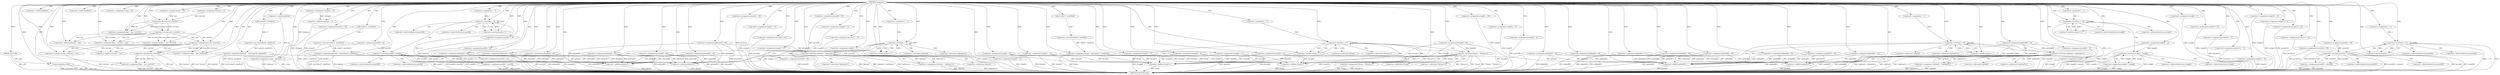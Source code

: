 digraph nxqgsgsr {  
"8485502273906473744" [label = "(METHOD,nxqgsgsr)" ]
"8485502273906474271" [label = "(METHOD_RETURN,void)" ]
"8485502273906473745" [label = "(PARAM,char* zdth)" ]
"8485502273906473751" [label = "(<operator>.assignment,fnvypi = (int*)calloc(7, sizeof(int)))" ]
"8485502273906473753" [label = "(<operator>.cast,(int*)calloc(7, sizeof(int)))" ]
"8485502273906473755" [label = "(calloc,calloc(7, sizeof(int)))" ]
"8485502273906473757" [label = "(<operator>.sizeOf,sizeof(int))" ]
"8485502273906473761" [label = "(<operator>.assignment,tyie = 62)" ]
"8485502273906473764" [label = "(<operator>.assignment,pdzniad = (int*)calloc(7, sizeof(int)))" ]
"8485502273906473766" [label = "(<operator>.cast,(int*)calloc(7, sizeof(int)))" ]
"8485502273906473768" [label = "(calloc,calloc(7, sizeof(int)))" ]
"8485502273906473770" [label = "(<operator>.sizeOf,sizeof(int))" ]
"8485502273906473773" [label = "(<operator>.assignment,lztrvhwl = 13)" ]
"8485502273906473777" [label = "(<operator>.assignment,ovoyg = 43)" ]
"8485502273906473783" [label = "(<operator>.assignment,rtenhqcm = 19)" ]
"8485502273906473786" [label = "(<operator>.assignment,qzlokzdl = (int*)calloc(9, sizeof(int)))" ]
"8485502273906473788" [label = "(<operator>.cast,(int*)calloc(9, sizeof(int)))" ]
"8485502273906473790" [label = "(calloc,calloc(9, sizeof(int)))" ]
"8485502273906473792" [label = "(<operator>.sizeOf,sizeof(int))" ]
"8485502273906473794" [label = "(<operator>.assignment,fnvypi[0] = 48)" ]
"8485502273906473800" [label = "(strcpy,strcpy(qvg, zdth))" ]
"8485502273906473804" [label = "(<operator>.assignment,pdzniad[0] = 89)" ]
"8485502273906473809" [label = "(<operator>.assignment,fnvypi[1] = 73)" ]
"8485502273906473814" [label = "(<operator>.assignment,pdzniad[1] = 45)" ]
"8485502273906473819" [label = "(<operator>.assignment,prxset[0] = 96)" ]
"8485502273906473824" [label = "(<operator>.assignment,guwf[0] = 81)" ]
"8485502273906473829" [label = "(<operator>.assignment,ovoyg = rtenhqcm + 6)" ]
"8485502273906473831" [label = "(<operator>.addition,rtenhqcm + 6)" ]
"8485502273906473834" [label = "(<operator>.assignment,prxset[1] = 92)" ]
"8485502273906473839" [label = "(<operator>.assignment,qzlokzdl[0] = 32)" ]
"8485502273906473844" [label = "(<operator>.assignment,guwf[1] = 95)" ]
"8485502273906473849" [label = "(<operator>.assignment,guwf[2] = 90)" ]
"8485502273906473854" [label = "(<operator>.assignment,pdzniad[2] = 96)" ]
"8485502273906473859" [label = "(<operator>.assignment,fkqa = tyie / lztrvhwl)" ]
"8485502273906473861" [label = "(<operator>.division,tyie / lztrvhwl)" ]
"8485502273906473864" [label = "(<operator>.assignment,fkqa = tyie / lztrvhwl)" ]
"8485502273906473866" [label = "(<operator>.division,tyie / lztrvhwl)" ]
"8485502273906473871" [label = "(<operator>.assignment,i = 1)" ]
"8485502273906473874" [label = "(<operator>.lessThan,i < 3)" ]
"8485502273906473877" [label = "(<operator>.postIncrement,i++)" ]
"8485502273906473881" [label = "(<operator>.lessThan,guwf[0] < guwf[i])" ]
"8485502273906473889" [label = "(<operator>.assignment,guwf[0] = guwf[i])" ]
"8485502273906473896" [label = "(<operator>.assignment,prxset[2] = 10)" ]
"8485502273906473901" [label = "(<operator>.assignment,owxg[0] = 12)" ]
"8485502273906473906" [label = "(<operator>.assignment,pdzniad[3] = 94)" ]
"8485502273906473911" [label = "(<operator>.assignment,fnvypi[2] = 9)" ]
"8485502273906473916" [label = "(<operator>.assignment,pdzniad[4] = 62)" ]
"8485502273906473921" [label = "(<operator>.assignment,prxset[3] = 49)" ]
"8485502273906473926" [label = "(<operator>.assignment,qzlokzdl[1] = 11)" ]
"8485502273906473931" [label = "(<operator>.assignment,owxg[1] = 72)" ]
"8485502273906473936" [label = "(<operator>.assignment,qzlokzdl[2] = 80)" ]
"8485502273906473941" [label = "(<operator>.assignment,prxset[4] = 45)" ]
"8485502273906473946" [label = "(<operator>.assignment,owxg[2] = 97)" ]
"8485502273906473951" [label = "(<operator>.assignment,prxset[5] = 56)" ]
"8485502273906473956" [label = "(<operator>.assignment,prxset[6] = 99)" ]
"8485502273906473961" [label = "(<operator>.assignment,owxg[3] = 74)" ]
"8485502273906473966" [label = "(<operator>.assignment,fkqa = lztrvhwl + tyie)" ]
"8485502273906473968" [label = "(<operator>.addition,lztrvhwl + tyie)" ]
"8485502273906473971" [label = "(<operator>.assignment,qzlokzdl[3] = 89)" ]
"8485502273906473976" [label = "(<operator>.assignment,prxset[7] = 75)" ]
"8485502273906473981" [label = "(<operator>.assignment,fnvypi[3] = 47)" ]
"8485502273906473986" [label = "(<operator>.assignment,owxg[4] = 2)" ]
"8485502273906473991" [label = "(<operator>.assignment,pdzniad[5] = 68)" ]
"8485502273906473996" [label = "(<operator>.assignment,owxg[5] = 12)" ]
"8485502273906474001" [label = "(<operator>.assignment,fnvypi[4] = 91)" ]
"8485502273906474006" [label = "(<operator>.assignment,owxg[6] = 100)" ]
"8485502273906474011" [label = "(<operator>.assignment,fnvypi[5] = 63)" ]
"8485502273906474016" [label = "(<operator>.assignment,owxg[7] = 73)" ]
"8485502273906474021" [label = "(<operator>.assignment,prxset[8] = 43)" ]
"8485502273906474026" [label = "(<operator>.assignment,qzlokzdl[4] = 68)" ]
"8485502273906474031" [label = "(<operator>.assignment,qzlokzdl[5] = 50)" ]
"8485502273906474036" [label = "(<operator>.assignment,pdzniad[6] = 38)" ]
"8485502273906474041" [label = "(<operator>.assignment,qzlokzdl[6] = 28)" ]
"8485502273906474046" [label = "(<operator>.assignment,prxset[9] = 76)" ]
"8485502273906474051" [label = "(<operator>.assignment,owxg[8] = 31)" ]
"8485502273906474058" [label = "(<operator>.assignment,i = 1)" ]
"8485502273906474061" [label = "(<operator>.lessThan,i < 7)" ]
"8485502273906474064" [label = "(<operator>.postIncrement,i++)" ]
"8485502273906474068" [label = "(<operator>.lessThan,*pdzniad < *(pdzniad+i))" ]
"8485502273906474072" [label = "(<operator>.addition,pdzniad+i)" ]
"8485502273906474076" [label = "(<operator>.assignment,*pdzniad = *(pdzniad+i))" ]
"8485502273906474080" [label = "(<operator>.addition,pdzniad+i)" ]
"8485502273906474083" [label = "(<operator>.assignment,owxg[9] = 5)" ]
"8485502273906474088" [label = "(<operator>.assignment,owxg[10] = 47)" ]
"8485502273906474093" [label = "(<operator>.assignment,prxset[10] = 17)" ]
"8485502273906474098" [label = "(<operator>.assignment,prxset[11] = 71)" ]
"8485502273906474103" [label = "(<operator>.assignment,owxg[11] = 99)" ]
"8485502273906474108" [label = "(<operator>.assignment,qzlokzdl[7] = 94)" ]
"8485502273906474113" [label = "(<operator>.assignment,fnvypi[6] = 11)" ]
"8485502273906474120" [label = "(<operator>.assignment,i = 1)" ]
"8485502273906474123" [label = "(<operator>.lessThan,i < 7)" ]
"8485502273906474126" [label = "(<operator>.postIncrement,i++)" ]
"8485502273906474130" [label = "(<operator>.lessThan,*fnvypi < *(fnvypi+i))" ]
"8485502273906474134" [label = "(<operator>.addition,fnvypi+i)" ]
"8485502273906474138" [label = "(<operator>.assignment,*fnvypi = *(fnvypi+i))" ]
"8485502273906474142" [label = "(<operator>.addition,fnvypi+i)" ]
"8485502273906474145" [label = "(<operator>.assignment,owxg[12] = 33)" ]
"8485502273906474150" [label = "(<operator>.assignment,qzlokzdl[8] = 68)" ]
"8485502273906474155" [label = "(<operator>.assignment,owxg[13] = 8)" ]
"8485502273906474162" [label = "(<operator>.assignment,i = 1)" ]
"8485502273906474165" [label = "(<operator>.lessThan,i < 14)" ]
"8485502273906474168" [label = "(<operator>.postIncrement,i++)" ]
"8485502273906474172" [label = "(<operator>.lessThan,owxg[0] < owxg[i])" ]
"8485502273906474180" [label = "(<operator>.assignment,owxg[0] = owxg[i])" ]
"8485502273906474189" [label = "(<operator>.assignment,i = 1)" ]
"8485502273906474192" [label = "(<operator>.lessThan,i < 9)" ]
"8485502273906474195" [label = "(<operator>.postIncrement,i++)" ]
"8485502273906474199" [label = "(<operator>.lessThan,*qzlokzdl < *(qzlokzdl+i))" ]
"8485502273906474203" [label = "(<operator>.addition,qzlokzdl+i)" ]
"8485502273906474207" [label = "(<operator>.assignment,*qzlokzdl = *(qzlokzdl+i))" ]
"8485502273906474211" [label = "(<operator>.addition,qzlokzdl+i)" ]
"8485502273906474214" [label = "(<operator>.assignment,fkqa = tyie * lztrvhwl)" ]
"8485502273906474216" [label = "(<operator>.multiplication,tyie * lztrvhwl)" ]
"8485502273906474219" [label = "(<operator>.assignment,prxset[12] = 20)" ]
"8485502273906474224" [label = "(<operator>.assignment,fkqa = lztrvhwl + tyie)" ]
"8485502273906474226" [label = "(<operator>.addition,lztrvhwl + tyie)" ]
"8485502273906474229" [label = "(<operator>.assignment,prxset[13] = 62)" ]
"8485502273906474234" [label = "(<operator>.assignment,prxset[14] = 99)" ]
"8485502273906474241" [label = "(<operator>.assignment,i = 1)" ]
"8485502273906474244" [label = "(<operator>.lessThan,i < 15)" ]
"8485502273906474247" [label = "(<operator>.postIncrement,i++)" ]
"8485502273906474251" [label = "(<operator>.lessThan,prxset[0] < prxset[i])" ]
"8485502273906474259" [label = "(<operator>.assignment,prxset[0] = prxset[i])" ]
"8485502273906474266" [label = "(<operator>.assignment,fkqa = tyie / lztrvhwl)" ]
"8485502273906474268" [label = "(<operator>.division,tyie / lztrvhwl)" ]
"8485502273906473882" [label = "(<operator>.indirectIndexAccess,guwf[0])" ]
"8485502273906473885" [label = "(<operator>.indirectIndexAccess,guwf[i])" ]
"8485502273906473890" [label = "(<operator>.indirectIndexAccess,guwf[0])" ]
"8485502273906473893" [label = "(<operator>.indirectIndexAccess,guwf[i])" ]
"8485502273906474069" [label = "(<operator>.indirection,*pdzniad)" ]
"8485502273906474071" [label = "(<operator>.indirection,*(pdzniad+i))" ]
"8485502273906474077" [label = "(<operator>.indirection,*pdzniad)" ]
"8485502273906474079" [label = "(<operator>.indirection,*(pdzniad+i))" ]
"8485502273906474131" [label = "(<operator>.indirection,*fnvypi)" ]
"8485502273906474133" [label = "(<operator>.indirection,*(fnvypi+i))" ]
"8485502273906474139" [label = "(<operator>.indirection,*fnvypi)" ]
"8485502273906474141" [label = "(<operator>.indirection,*(fnvypi+i))" ]
"8485502273906474173" [label = "(<operator>.indirectIndexAccess,owxg[0])" ]
"8485502273906474176" [label = "(<operator>.indirectIndexAccess,owxg[i])" ]
"8485502273906474181" [label = "(<operator>.indirectIndexAccess,owxg[0])" ]
"8485502273906474184" [label = "(<operator>.indirectIndexAccess,owxg[i])" ]
"8485502273906474200" [label = "(<operator>.indirection,*qzlokzdl)" ]
"8485502273906474202" [label = "(<operator>.indirection,*(qzlokzdl+i))" ]
"8485502273906474208" [label = "(<operator>.indirection,*qzlokzdl)" ]
"8485502273906474210" [label = "(<operator>.indirection,*(qzlokzdl+i))" ]
"8485502273906474252" [label = "(<operator>.indirectIndexAccess,prxset[0])" ]
"8485502273906474255" [label = "(<operator>.indirectIndexAccess,prxset[i])" ]
"8485502273906474260" [label = "(<operator>.indirectIndexAccess,prxset[0])" ]
"8485502273906474263" [label = "(<operator>.indirectIndexAccess,prxset[i])" ]
  "8485502273906474244" -> "8485502273906474271"  [ label = "DDG: i"] 
  "8485502273906473946" -> "8485502273906474271"  [ label = "DDG: owxg[2]"] 
  "8485502273906474138" -> "8485502273906474271"  [ label = "DDG: *(fnvypi+i)"] 
  "8485502273906474006" -> "8485502273906474271"  [ label = "DDG: owxg[6]"] 
  "8485502273906473881" -> "8485502273906474271"  [ label = "DDG: guwf[i]"] 
  "8485502273906474203" -> "8485502273906474271"  [ label = "DDG: qzlokzdl"] 
  "8485502273906474001" -> "8485502273906474271"  [ label = "DDG: fnvypi[4]"] 
  "8485502273906473881" -> "8485502273906474271"  [ label = "DDG: guwf[0] < guwf[i]"] 
  "8485502273906473896" -> "8485502273906474271"  [ label = "DDG: prxset[2]"] 
  "8485502273906473901" -> "8485502273906474271"  [ label = "DDG: owxg[0]"] 
  "8485502273906473829" -> "8485502273906474271"  [ label = "DDG: ovoyg"] 
  "8485502273906474192" -> "8485502273906474271"  [ label = "DDG: i < 9"] 
  "8485502273906473951" -> "8485502273906474271"  [ label = "DDG: prxset[5]"] 
  "8485502273906474068" -> "8485502273906474271"  [ label = "DDG: *pdzniad"] 
  "8485502273906473916" -> "8485502273906474271"  [ label = "DDG: pdzniad[4]"] 
  "8485502273906473991" -> "8485502273906474271"  [ label = "DDG: pdzniad[5]"] 
  "8485502273906473976" -> "8485502273906474271"  [ label = "DDG: prxset[7]"] 
  "8485502273906474266" -> "8485502273906474271"  [ label = "DDG: tyie / lztrvhwl"] 
  "8485502273906474155" -> "8485502273906474271"  [ label = "DDG: owxg[13]"] 
  "8485502273906474207" -> "8485502273906474271"  [ label = "DDG: *qzlokzdl"] 
  "8485502273906474051" -> "8485502273906474271"  [ label = "DDG: owxg[8]"] 
  "8485502273906474026" -> "8485502273906474271"  [ label = "DDG: qzlokzdl[4]"] 
  "8485502273906474036" -> "8485502273906474271"  [ label = "DDG: pdzniad[6]"] 
  "8485502273906473936" -> "8485502273906474271"  [ label = "DDG: qzlokzdl[2]"] 
  "8485502273906474229" -> "8485502273906474271"  [ label = "DDG: prxset[13]"] 
  "8485502273906473956" -> "8485502273906474271"  [ label = "DDG: prxset[6]"] 
  "8485502273906474046" -> "8485502273906474271"  [ label = "DDG: prxset[9]"] 
  "8485502273906474080" -> "8485502273906474271"  [ label = "DDG: pdzniad"] 
  "8485502273906474268" -> "8485502273906474271"  [ label = "DDG: lztrvhwl"] 
  "8485502273906473800" -> "8485502273906474271"  [ label = "DDG: strcpy(qvg, zdth)"] 
  "8485502273906473786" -> "8485502273906474271"  [ label = "DDG: qzlokzdl"] 
  "8485502273906473889" -> "8485502273906474271"  [ label = "DDG: guwf[i]"] 
  "8485502273906473819" -> "8485502273906474271"  [ label = "DDG: prxset[0]"] 
  "8485502273906473889" -> "8485502273906474271"  [ label = "DDG: guwf[0]"] 
  "8485502273906473824" -> "8485502273906474271"  [ label = "DDG: guwf[0]"] 
  "8485502273906473881" -> "8485502273906474271"  [ label = "DDG: guwf[0]"] 
  "8485502273906474041" -> "8485502273906474271"  [ label = "DDG: qzlokzdl[6]"] 
  "8485502273906474076" -> "8485502273906474271"  [ label = "DDG: *pdzniad"] 
  "8485502273906474251" -> "8485502273906474271"  [ label = "DDG: prxset[0] < prxset[i]"] 
  "8485502273906474130" -> "8485502273906474271"  [ label = "DDG: *(fnvypi+i)"] 
  "8485502273906473961" -> "8485502273906474271"  [ label = "DDG: owxg[3]"] 
  "8485502273906473926" -> "8485502273906474271"  [ label = "DDG: qzlokzdl[1]"] 
  "8485502273906473792" -> "8485502273906474271"  [ label = "DDG: int"] 
  "8485502273906473788" -> "8485502273906474271"  [ label = "DDG: calloc(9, sizeof(int))"] 
  "8485502273906474145" -> "8485502273906474271"  [ label = "DDG: owxg[12]"] 
  "8485502273906473839" -> "8485502273906474271"  [ label = "DDG: qzlokzdl[0]"] 
  "8485502273906474142" -> "8485502273906474271"  [ label = "DDG: fnvypi"] 
  "8485502273906474199" -> "8485502273906474271"  [ label = "DDG: *qzlokzdl < *(qzlokzdl+i)"] 
  "8485502273906473906" -> "8485502273906474271"  [ label = "DDG: pdzniad[3]"] 
  "8485502273906473874" -> "8485502273906474271"  [ label = "DDG: i < 3"] 
  "8485502273906473809" -> "8485502273906474271"  [ label = "DDG: fnvypi[1]"] 
  "8485502273906473834" -> "8485502273906474271"  [ label = "DDG: prxset[1]"] 
  "8485502273906474214" -> "8485502273906474271"  [ label = "DDG: tyie * lztrvhwl"] 
  "8485502273906473849" -> "8485502273906474271"  [ label = "DDG: guwf[2]"] 
  "8485502273906474150" -> "8485502273906474271"  [ label = "DDG: qzlokzdl[8]"] 
  "8485502273906473786" -> "8485502273906474271"  [ label = "DDG: (int*)calloc(9, sizeof(int))"] 
  "8485502273906474234" -> "8485502273906474271"  [ label = "DDG: prxset[14]"] 
  "8485502273906473804" -> "8485502273906474271"  [ label = "DDG: pdzniad[0]"] 
  "8485502273906474259" -> "8485502273906474271"  [ label = "DDG: prxset[i]"] 
  "8485502273906474021" -> "8485502273906474271"  [ label = "DDG: prxset[8]"] 
  "8485502273906473764" -> "8485502273906474271"  [ label = "DDG: (int*)calloc(7, sizeof(int))"] 
  "8485502273906474165" -> "8485502273906474271"  [ label = "DDG: i < 14"] 
  "8485502273906474266" -> "8485502273906474271"  [ label = "DDG: fkqa"] 
  "8485502273906474207" -> "8485502273906474271"  [ label = "DDG: *(qzlokzdl+i)"] 
  "8485502273906473751" -> "8485502273906474271"  [ label = "DDG: fnvypi"] 
  "8485502273906474113" -> "8485502273906474271"  [ label = "DDG: fnvypi[6]"] 
  "8485502273906474130" -> "8485502273906474271"  [ label = "DDG: *fnvypi"] 
  "8485502273906473800" -> "8485502273906474271"  [ label = "DDG: zdth"] 
  "8485502273906474199" -> "8485502273906474271"  [ label = "DDG: *qzlokzdl"] 
  "8485502273906474072" -> "8485502273906474271"  [ label = "DDG: pdzniad"] 
  "8485502273906473766" -> "8485502273906474271"  [ label = "DDG: calloc(7, sizeof(int))"] 
  "8485502273906473814" -> "8485502273906474271"  [ label = "DDG: pdzniad[1]"] 
  "8485502273906474083" -> "8485502273906474271"  [ label = "DDG: owxg[9]"] 
  "8485502273906474172" -> "8485502273906474271"  [ label = "DDG: owxg[i]"] 
  "8485502273906474268" -> "8485502273906474271"  [ label = "DDG: tyie"] 
  "8485502273906473931" -> "8485502273906474271"  [ label = "DDG: owxg[1]"] 
  "8485502273906473921" -> "8485502273906474271"  [ label = "DDG: prxset[3]"] 
  "8485502273906474180" -> "8485502273906474271"  [ label = "DDG: owxg[0]"] 
  "8485502273906473971" -> "8485502273906474271"  [ label = "DDG: qzlokzdl[3]"] 
  "8485502273906473764" -> "8485502273906474271"  [ label = "DDG: pdzniad"] 
  "8485502273906473986" -> "8485502273906474271"  [ label = "DDG: owxg[4]"] 
  "8485502273906474138" -> "8485502273906474271"  [ label = "DDG: *fnvypi"] 
  "8485502273906474172" -> "8485502273906474271"  [ label = "DDG: owxg[0] < owxg[i]"] 
  "8485502273906474088" -> "8485502273906474271"  [ label = "DDG: owxg[10]"] 
  "8485502273906474130" -> "8485502273906474271"  [ label = "DDG: *fnvypi < *(fnvypi+i)"] 
  "8485502273906474259" -> "8485502273906474271"  [ label = "DDG: prxset[0]"] 
  "8485502273906474134" -> "8485502273906474271"  [ label = "DDG: fnvypi"] 
  "8485502273906474172" -> "8485502273906474271"  [ label = "DDG: owxg[0]"] 
  "8485502273906474224" -> "8485502273906474271"  [ label = "DDG: lztrvhwl + tyie"] 
  "8485502273906474219" -> "8485502273906474271"  [ label = "DDG: prxset[12]"] 
  "8485502273906474108" -> "8485502273906474271"  [ label = "DDG: qzlokzdl[7]"] 
  "8485502273906474068" -> "8485502273906474271"  [ label = "DDG: *pdzniad < *(pdzniad+i)"] 
  "8485502273906474180" -> "8485502273906474271"  [ label = "DDG: owxg[i]"] 
  "8485502273906474211" -> "8485502273906474271"  [ label = "DDG: qzlokzdl"] 
  "8485502273906473831" -> "8485502273906474271"  [ label = "DDG: rtenhqcm"] 
  "8485502273906473911" -> "8485502273906474271"  [ label = "DDG: fnvypi[2]"] 
  "8485502273906473854" -> "8485502273906474271"  [ label = "DDG: pdzniad[2]"] 
  "8485502273906474199" -> "8485502273906474271"  [ label = "DDG: *(qzlokzdl+i)"] 
  "8485502273906473844" -> "8485502273906474271"  [ label = "DDG: guwf[1]"] 
  "8485502273906473996" -> "8485502273906474271"  [ label = "DDG: owxg[5]"] 
  "8485502273906474244" -> "8485502273906474271"  [ label = "DDG: i < 15"] 
  "8485502273906473800" -> "8485502273906474271"  [ label = "DDG: qvg"] 
  "8485502273906473981" -> "8485502273906474271"  [ label = "DDG: fnvypi[3]"] 
  "8485502273906474068" -> "8485502273906474271"  [ label = "DDG: *(pdzniad+i)"] 
  "8485502273906474251" -> "8485502273906474271"  [ label = "DDG: prxset[i]"] 
  "8485502273906474098" -> "8485502273906474271"  [ label = "DDG: prxset[11]"] 
  "8485502273906474103" -> "8485502273906474271"  [ label = "DDG: owxg[11]"] 
  "8485502273906473941" -> "8485502273906474271"  [ label = "DDG: prxset[4]"] 
  "8485502273906473745" -> "8485502273906474271"  [ label = "DDG: zdth"] 
  "8485502273906474093" -> "8485502273906474271"  [ label = "DDG: prxset[10]"] 
  "8485502273906474251" -> "8485502273906474271"  [ label = "DDG: prxset[0]"] 
  "8485502273906474031" -> "8485502273906474271"  [ label = "DDG: qzlokzdl[5]"] 
  "8485502273906474123" -> "8485502273906474271"  [ label = "DDG: i < 7"] 
  "8485502273906474076" -> "8485502273906474271"  [ label = "DDG: *(pdzniad+i)"] 
  "8485502273906473794" -> "8485502273906474271"  [ label = "DDG: fnvypi[0]"] 
  "8485502273906473829" -> "8485502273906474271"  [ label = "DDG: rtenhqcm + 6"] 
  "8485502273906474011" -> "8485502273906474271"  [ label = "DDG: fnvypi[5]"] 
  "8485502273906474016" -> "8485502273906474271"  [ label = "DDG: owxg[7]"] 
  "8485502273906473744" -> "8485502273906473745"  [ label = "DDG: "] 
  "8485502273906473753" -> "8485502273906473751"  [ label = "DDG: calloc(7, sizeof(int))"] 
  "8485502273906473744" -> "8485502273906473751"  [ label = "DDG: "] 
  "8485502273906473755" -> "8485502273906473753"  [ label = "DDG: 7"] 
  "8485502273906473744" -> "8485502273906473755"  [ label = "DDG: "] 
  "8485502273906473744" -> "8485502273906473757"  [ label = "DDG: "] 
  "8485502273906473744" -> "8485502273906473761"  [ label = "DDG: "] 
  "8485502273906473766" -> "8485502273906473764"  [ label = "DDG: calloc(7, sizeof(int))"] 
  "8485502273906473744" -> "8485502273906473764"  [ label = "DDG: "] 
  "8485502273906473768" -> "8485502273906473766"  [ label = "DDG: 7"] 
  "8485502273906473744" -> "8485502273906473768"  [ label = "DDG: "] 
  "8485502273906473744" -> "8485502273906473770"  [ label = "DDG: "] 
  "8485502273906473744" -> "8485502273906473773"  [ label = "DDG: "] 
  "8485502273906473744" -> "8485502273906473777"  [ label = "DDG: "] 
  "8485502273906473744" -> "8485502273906473783"  [ label = "DDG: "] 
  "8485502273906473788" -> "8485502273906473786"  [ label = "DDG: calloc(9, sizeof(int))"] 
  "8485502273906473744" -> "8485502273906473786"  [ label = "DDG: "] 
  "8485502273906473790" -> "8485502273906473788"  [ label = "DDG: 9"] 
  "8485502273906473744" -> "8485502273906473790"  [ label = "DDG: "] 
  "8485502273906473744" -> "8485502273906473792"  [ label = "DDG: "] 
  "8485502273906473744" -> "8485502273906473794"  [ label = "DDG: "] 
  "8485502273906473744" -> "8485502273906473800"  [ label = "DDG: "] 
  "8485502273906473745" -> "8485502273906473800"  [ label = "DDG: zdth"] 
  "8485502273906473744" -> "8485502273906473804"  [ label = "DDG: "] 
  "8485502273906473744" -> "8485502273906473809"  [ label = "DDG: "] 
  "8485502273906473744" -> "8485502273906473814"  [ label = "DDG: "] 
  "8485502273906473744" -> "8485502273906473819"  [ label = "DDG: "] 
  "8485502273906473744" -> "8485502273906473824"  [ label = "DDG: "] 
  "8485502273906473783" -> "8485502273906473829"  [ label = "DDG: rtenhqcm"] 
  "8485502273906473744" -> "8485502273906473829"  [ label = "DDG: "] 
  "8485502273906473783" -> "8485502273906473831"  [ label = "DDG: rtenhqcm"] 
  "8485502273906473744" -> "8485502273906473831"  [ label = "DDG: "] 
  "8485502273906473744" -> "8485502273906473834"  [ label = "DDG: "] 
  "8485502273906473744" -> "8485502273906473839"  [ label = "DDG: "] 
  "8485502273906473744" -> "8485502273906473844"  [ label = "DDG: "] 
  "8485502273906473744" -> "8485502273906473849"  [ label = "DDG: "] 
  "8485502273906473744" -> "8485502273906473854"  [ label = "DDG: "] 
  "8485502273906473861" -> "8485502273906473859"  [ label = "DDG: tyie"] 
  "8485502273906473861" -> "8485502273906473859"  [ label = "DDG: lztrvhwl"] 
  "8485502273906473744" -> "8485502273906473859"  [ label = "DDG: "] 
  "8485502273906473761" -> "8485502273906473861"  [ label = "DDG: tyie"] 
  "8485502273906473744" -> "8485502273906473861"  [ label = "DDG: "] 
  "8485502273906473773" -> "8485502273906473861"  [ label = "DDG: lztrvhwl"] 
  "8485502273906473866" -> "8485502273906473864"  [ label = "DDG: tyie"] 
  "8485502273906473866" -> "8485502273906473864"  [ label = "DDG: lztrvhwl"] 
  "8485502273906473744" -> "8485502273906473864"  [ label = "DDG: "] 
  "8485502273906473861" -> "8485502273906473866"  [ label = "DDG: tyie"] 
  "8485502273906473744" -> "8485502273906473866"  [ label = "DDG: "] 
  "8485502273906473861" -> "8485502273906473866"  [ label = "DDG: lztrvhwl"] 
  "8485502273906473744" -> "8485502273906473871"  [ label = "DDG: "] 
  "8485502273906473877" -> "8485502273906473874"  [ label = "DDG: i"] 
  "8485502273906473871" -> "8485502273906473874"  [ label = "DDG: i"] 
  "8485502273906473744" -> "8485502273906473874"  [ label = "DDG: "] 
  "8485502273906473874" -> "8485502273906473877"  [ label = "DDG: i"] 
  "8485502273906473744" -> "8485502273906473877"  [ label = "DDG: "] 
  "8485502273906473889" -> "8485502273906473881"  [ label = "DDG: guwf[0]"] 
  "8485502273906473824" -> "8485502273906473881"  [ label = "DDG: guwf[0]"] 
  "8485502273906473881" -> "8485502273906473889"  [ label = "DDG: guwf[i]"] 
  "8485502273906473744" -> "8485502273906473896"  [ label = "DDG: "] 
  "8485502273906473744" -> "8485502273906473901"  [ label = "DDG: "] 
  "8485502273906473744" -> "8485502273906473906"  [ label = "DDG: "] 
  "8485502273906473744" -> "8485502273906473911"  [ label = "DDG: "] 
  "8485502273906473744" -> "8485502273906473916"  [ label = "DDG: "] 
  "8485502273906473744" -> "8485502273906473921"  [ label = "DDG: "] 
  "8485502273906473744" -> "8485502273906473926"  [ label = "DDG: "] 
  "8485502273906473744" -> "8485502273906473931"  [ label = "DDG: "] 
  "8485502273906473744" -> "8485502273906473936"  [ label = "DDG: "] 
  "8485502273906473744" -> "8485502273906473941"  [ label = "DDG: "] 
  "8485502273906473744" -> "8485502273906473946"  [ label = "DDG: "] 
  "8485502273906473744" -> "8485502273906473951"  [ label = "DDG: "] 
  "8485502273906473744" -> "8485502273906473956"  [ label = "DDG: "] 
  "8485502273906473744" -> "8485502273906473961"  [ label = "DDG: "] 
  "8485502273906473866" -> "8485502273906473966"  [ label = "DDG: lztrvhwl"] 
  "8485502273906473744" -> "8485502273906473966"  [ label = "DDG: "] 
  "8485502273906473866" -> "8485502273906473966"  [ label = "DDG: tyie"] 
  "8485502273906473866" -> "8485502273906473968"  [ label = "DDG: lztrvhwl"] 
  "8485502273906473744" -> "8485502273906473968"  [ label = "DDG: "] 
  "8485502273906473866" -> "8485502273906473968"  [ label = "DDG: tyie"] 
  "8485502273906473744" -> "8485502273906473971"  [ label = "DDG: "] 
  "8485502273906473744" -> "8485502273906473976"  [ label = "DDG: "] 
  "8485502273906473744" -> "8485502273906473981"  [ label = "DDG: "] 
  "8485502273906473744" -> "8485502273906473986"  [ label = "DDG: "] 
  "8485502273906473744" -> "8485502273906473991"  [ label = "DDG: "] 
  "8485502273906473744" -> "8485502273906473996"  [ label = "DDG: "] 
  "8485502273906473744" -> "8485502273906474001"  [ label = "DDG: "] 
  "8485502273906473744" -> "8485502273906474006"  [ label = "DDG: "] 
  "8485502273906473744" -> "8485502273906474011"  [ label = "DDG: "] 
  "8485502273906473744" -> "8485502273906474016"  [ label = "DDG: "] 
  "8485502273906473744" -> "8485502273906474021"  [ label = "DDG: "] 
  "8485502273906473744" -> "8485502273906474026"  [ label = "DDG: "] 
  "8485502273906473744" -> "8485502273906474031"  [ label = "DDG: "] 
  "8485502273906473744" -> "8485502273906474036"  [ label = "DDG: "] 
  "8485502273906473744" -> "8485502273906474041"  [ label = "DDG: "] 
  "8485502273906473744" -> "8485502273906474046"  [ label = "DDG: "] 
  "8485502273906473744" -> "8485502273906474051"  [ label = "DDG: "] 
  "8485502273906473744" -> "8485502273906474058"  [ label = "DDG: "] 
  "8485502273906474064" -> "8485502273906474061"  [ label = "DDG: i"] 
  "8485502273906474058" -> "8485502273906474061"  [ label = "DDG: i"] 
  "8485502273906473744" -> "8485502273906474061"  [ label = "DDG: "] 
  "8485502273906473744" -> "8485502273906474064"  [ label = "DDG: "] 
  "8485502273906474061" -> "8485502273906474064"  [ label = "DDG: i"] 
  "8485502273906474076" -> "8485502273906474068"  [ label = "DDG: *pdzniad"] 
  "8485502273906473804" -> "8485502273906474068"  [ label = "DDG: pdzniad[0]"] 
  "8485502273906474036" -> "8485502273906474072"  [ label = "DDG: pdzniad[6]"] 
  "8485502273906473906" -> "8485502273906474072"  [ label = "DDG: pdzniad[3]"] 
  "8485502273906473804" -> "8485502273906474072"  [ label = "DDG: pdzniad[0]"] 
  "8485502273906473764" -> "8485502273906474072"  [ label = "DDG: pdzniad"] 
  "8485502273906473854" -> "8485502273906474072"  [ label = "DDG: pdzniad[2]"] 
  "8485502273906473916" -> "8485502273906474072"  [ label = "DDG: pdzniad[4]"] 
  "8485502273906473991" -> "8485502273906474072"  [ label = "DDG: pdzniad[5]"] 
  "8485502273906473814" -> "8485502273906474072"  [ label = "DDG: pdzniad[1]"] 
  "8485502273906473744" -> "8485502273906474072"  [ label = "DDG: "] 
  "8485502273906474061" -> "8485502273906474072"  [ label = "DDG: i"] 
  "8485502273906474068" -> "8485502273906474076"  [ label = "DDG: *(pdzniad+i)"] 
  "8485502273906474036" -> "8485502273906474080"  [ label = "DDG: pdzniad[6]"] 
  "8485502273906473906" -> "8485502273906474080"  [ label = "DDG: pdzniad[3]"] 
  "8485502273906473804" -> "8485502273906474080"  [ label = "DDG: pdzniad[0]"] 
  "8485502273906473854" -> "8485502273906474080"  [ label = "DDG: pdzniad[2]"] 
  "8485502273906473916" -> "8485502273906474080"  [ label = "DDG: pdzniad[4]"] 
  "8485502273906473991" -> "8485502273906474080"  [ label = "DDG: pdzniad[5]"] 
  "8485502273906473814" -> "8485502273906474080"  [ label = "DDG: pdzniad[1]"] 
  "8485502273906473744" -> "8485502273906474080"  [ label = "DDG: "] 
  "8485502273906473764" -> "8485502273906474080"  [ label = "DDG: pdzniad"] 
  "8485502273906474061" -> "8485502273906474080"  [ label = "DDG: i"] 
  "8485502273906473744" -> "8485502273906474083"  [ label = "DDG: "] 
  "8485502273906473744" -> "8485502273906474088"  [ label = "DDG: "] 
  "8485502273906473744" -> "8485502273906474093"  [ label = "DDG: "] 
  "8485502273906473744" -> "8485502273906474098"  [ label = "DDG: "] 
  "8485502273906473744" -> "8485502273906474103"  [ label = "DDG: "] 
  "8485502273906473744" -> "8485502273906474108"  [ label = "DDG: "] 
  "8485502273906473744" -> "8485502273906474113"  [ label = "DDG: "] 
  "8485502273906473744" -> "8485502273906474120"  [ label = "DDG: "] 
  "8485502273906474126" -> "8485502273906474123"  [ label = "DDG: i"] 
  "8485502273906474120" -> "8485502273906474123"  [ label = "DDG: i"] 
  "8485502273906473744" -> "8485502273906474123"  [ label = "DDG: "] 
  "8485502273906473744" -> "8485502273906474126"  [ label = "DDG: "] 
  "8485502273906474123" -> "8485502273906474126"  [ label = "DDG: i"] 
  "8485502273906474138" -> "8485502273906474130"  [ label = "DDG: *fnvypi"] 
  "8485502273906473794" -> "8485502273906474130"  [ label = "DDG: fnvypi[0]"] 
  "8485502273906474001" -> "8485502273906474134"  [ label = "DDG: fnvypi[4]"] 
  "8485502273906473809" -> "8485502273906474134"  [ label = "DDG: fnvypi[1]"] 
  "8485502273906473751" -> "8485502273906474134"  [ label = "DDG: fnvypi"] 
  "8485502273906474113" -> "8485502273906474134"  [ label = "DDG: fnvypi[6]"] 
  "8485502273906473911" -> "8485502273906474134"  [ label = "DDG: fnvypi[2]"] 
  "8485502273906473981" -> "8485502273906474134"  [ label = "DDG: fnvypi[3]"] 
  "8485502273906473794" -> "8485502273906474134"  [ label = "DDG: fnvypi[0]"] 
  "8485502273906474011" -> "8485502273906474134"  [ label = "DDG: fnvypi[5]"] 
  "8485502273906473744" -> "8485502273906474134"  [ label = "DDG: "] 
  "8485502273906474123" -> "8485502273906474134"  [ label = "DDG: i"] 
  "8485502273906474130" -> "8485502273906474138"  [ label = "DDG: *(fnvypi+i)"] 
  "8485502273906474001" -> "8485502273906474142"  [ label = "DDG: fnvypi[4]"] 
  "8485502273906473809" -> "8485502273906474142"  [ label = "DDG: fnvypi[1]"] 
  "8485502273906474113" -> "8485502273906474142"  [ label = "DDG: fnvypi[6]"] 
  "8485502273906473911" -> "8485502273906474142"  [ label = "DDG: fnvypi[2]"] 
  "8485502273906473981" -> "8485502273906474142"  [ label = "DDG: fnvypi[3]"] 
  "8485502273906473794" -> "8485502273906474142"  [ label = "DDG: fnvypi[0]"] 
  "8485502273906474011" -> "8485502273906474142"  [ label = "DDG: fnvypi[5]"] 
  "8485502273906473744" -> "8485502273906474142"  [ label = "DDG: "] 
  "8485502273906473751" -> "8485502273906474142"  [ label = "DDG: fnvypi"] 
  "8485502273906474123" -> "8485502273906474142"  [ label = "DDG: i"] 
  "8485502273906473744" -> "8485502273906474145"  [ label = "DDG: "] 
  "8485502273906473744" -> "8485502273906474150"  [ label = "DDG: "] 
  "8485502273906473744" -> "8485502273906474155"  [ label = "DDG: "] 
  "8485502273906473744" -> "8485502273906474162"  [ label = "DDG: "] 
  "8485502273906474162" -> "8485502273906474165"  [ label = "DDG: i"] 
  "8485502273906474168" -> "8485502273906474165"  [ label = "DDG: i"] 
  "8485502273906473744" -> "8485502273906474165"  [ label = "DDG: "] 
  "8485502273906474165" -> "8485502273906474168"  [ label = "DDG: i"] 
  "8485502273906473744" -> "8485502273906474168"  [ label = "DDG: "] 
  "8485502273906473901" -> "8485502273906474172"  [ label = "DDG: owxg[0]"] 
  "8485502273906474180" -> "8485502273906474172"  [ label = "DDG: owxg[0]"] 
  "8485502273906474172" -> "8485502273906474180"  [ label = "DDG: owxg[i]"] 
  "8485502273906473744" -> "8485502273906474189"  [ label = "DDG: "] 
  "8485502273906474189" -> "8485502273906474192"  [ label = "DDG: i"] 
  "8485502273906474195" -> "8485502273906474192"  [ label = "DDG: i"] 
  "8485502273906473744" -> "8485502273906474192"  [ label = "DDG: "] 
  "8485502273906473744" -> "8485502273906474195"  [ label = "DDG: "] 
  "8485502273906474192" -> "8485502273906474195"  [ label = "DDG: i"] 
  "8485502273906474207" -> "8485502273906474199"  [ label = "DDG: *qzlokzdl"] 
  "8485502273906473839" -> "8485502273906474199"  [ label = "DDG: qzlokzdl[0]"] 
  "8485502273906473786" -> "8485502273906474203"  [ label = "DDG: qzlokzdl"] 
  "8485502273906474041" -> "8485502273906474203"  [ label = "DDG: qzlokzdl[6]"] 
  "8485502273906473926" -> "8485502273906474203"  [ label = "DDG: qzlokzdl[1]"] 
  "8485502273906473839" -> "8485502273906474203"  [ label = "DDG: qzlokzdl[0]"] 
  "8485502273906474150" -> "8485502273906474203"  [ label = "DDG: qzlokzdl[8]"] 
  "8485502273906473971" -> "8485502273906474203"  [ label = "DDG: qzlokzdl[3]"] 
  "8485502273906474031" -> "8485502273906474203"  [ label = "DDG: qzlokzdl[5]"] 
  "8485502273906473936" -> "8485502273906474203"  [ label = "DDG: qzlokzdl[2]"] 
  "8485502273906474026" -> "8485502273906474203"  [ label = "DDG: qzlokzdl[4]"] 
  "8485502273906474108" -> "8485502273906474203"  [ label = "DDG: qzlokzdl[7]"] 
  "8485502273906473744" -> "8485502273906474203"  [ label = "DDG: "] 
  "8485502273906474192" -> "8485502273906474203"  [ label = "DDG: i"] 
  "8485502273906474199" -> "8485502273906474207"  [ label = "DDG: *(qzlokzdl+i)"] 
  "8485502273906474041" -> "8485502273906474211"  [ label = "DDG: qzlokzdl[6]"] 
  "8485502273906473926" -> "8485502273906474211"  [ label = "DDG: qzlokzdl[1]"] 
  "8485502273906473839" -> "8485502273906474211"  [ label = "DDG: qzlokzdl[0]"] 
  "8485502273906474150" -> "8485502273906474211"  [ label = "DDG: qzlokzdl[8]"] 
  "8485502273906473971" -> "8485502273906474211"  [ label = "DDG: qzlokzdl[3]"] 
  "8485502273906474108" -> "8485502273906474211"  [ label = "DDG: qzlokzdl[7]"] 
  "8485502273906474031" -> "8485502273906474211"  [ label = "DDG: qzlokzdl[5]"] 
  "8485502273906473936" -> "8485502273906474211"  [ label = "DDG: qzlokzdl[2]"] 
  "8485502273906474026" -> "8485502273906474211"  [ label = "DDG: qzlokzdl[4]"] 
  "8485502273906473744" -> "8485502273906474211"  [ label = "DDG: "] 
  "8485502273906474192" -> "8485502273906474211"  [ label = "DDG: i"] 
  "8485502273906474216" -> "8485502273906474214"  [ label = "DDG: tyie"] 
  "8485502273906474216" -> "8485502273906474214"  [ label = "DDG: lztrvhwl"] 
  "8485502273906473744" -> "8485502273906474214"  [ label = "DDG: "] 
  "8485502273906473744" -> "8485502273906474216"  [ label = "DDG: "] 
  "8485502273906473866" -> "8485502273906474216"  [ label = "DDG: tyie"] 
  "8485502273906473866" -> "8485502273906474216"  [ label = "DDG: lztrvhwl"] 
  "8485502273906473744" -> "8485502273906474219"  [ label = "DDG: "] 
  "8485502273906474216" -> "8485502273906474224"  [ label = "DDG: lztrvhwl"] 
  "8485502273906473744" -> "8485502273906474224"  [ label = "DDG: "] 
  "8485502273906474216" -> "8485502273906474224"  [ label = "DDG: tyie"] 
  "8485502273906474216" -> "8485502273906474226"  [ label = "DDG: lztrvhwl"] 
  "8485502273906473744" -> "8485502273906474226"  [ label = "DDG: "] 
  "8485502273906474216" -> "8485502273906474226"  [ label = "DDG: tyie"] 
  "8485502273906473744" -> "8485502273906474229"  [ label = "DDG: "] 
  "8485502273906473744" -> "8485502273906474234"  [ label = "DDG: "] 
  "8485502273906473744" -> "8485502273906474241"  [ label = "DDG: "] 
  "8485502273906474241" -> "8485502273906474244"  [ label = "DDG: i"] 
  "8485502273906474247" -> "8485502273906474244"  [ label = "DDG: i"] 
  "8485502273906473744" -> "8485502273906474244"  [ label = "DDG: "] 
  "8485502273906474244" -> "8485502273906474247"  [ label = "DDG: i"] 
  "8485502273906473744" -> "8485502273906474247"  [ label = "DDG: "] 
  "8485502273906473819" -> "8485502273906474251"  [ label = "DDG: prxset[0]"] 
  "8485502273906474259" -> "8485502273906474251"  [ label = "DDG: prxset[0]"] 
  "8485502273906474251" -> "8485502273906474259"  [ label = "DDG: prxset[i]"] 
  "8485502273906474268" -> "8485502273906474266"  [ label = "DDG: tyie"] 
  "8485502273906474268" -> "8485502273906474266"  [ label = "DDG: lztrvhwl"] 
  "8485502273906473744" -> "8485502273906474266"  [ label = "DDG: "] 
  "8485502273906473744" -> "8485502273906474268"  [ label = "DDG: "] 
  "8485502273906474216" -> "8485502273906474268"  [ label = "DDG: tyie"] 
  "8485502273906474216" -> "8485502273906474268"  [ label = "DDG: lztrvhwl"] 
  "8485502273906473874" -> "8485502273906473881"  [ label = "CDG: "] 
  "8485502273906473874" -> "8485502273906473882"  [ label = "CDG: "] 
  "8485502273906473874" -> "8485502273906473885"  [ label = "CDG: "] 
  "8485502273906473874" -> "8485502273906473874"  [ label = "CDG: "] 
  "8485502273906473874" -> "8485502273906473877"  [ label = "CDG: "] 
  "8485502273906473881" -> "8485502273906473889"  [ label = "CDG: "] 
  "8485502273906473881" -> "8485502273906473890"  [ label = "CDG: "] 
  "8485502273906473881" -> "8485502273906473893"  [ label = "CDG: "] 
  "8485502273906474061" -> "8485502273906474061"  [ label = "CDG: "] 
  "8485502273906474061" -> "8485502273906474068"  [ label = "CDG: "] 
  "8485502273906474061" -> "8485502273906474072"  [ label = "CDG: "] 
  "8485502273906474061" -> "8485502273906474069"  [ label = "CDG: "] 
  "8485502273906474061" -> "8485502273906474071"  [ label = "CDG: "] 
  "8485502273906474061" -> "8485502273906474064"  [ label = "CDG: "] 
  "8485502273906474068" -> "8485502273906474077"  [ label = "CDG: "] 
  "8485502273906474068" -> "8485502273906474079"  [ label = "CDG: "] 
  "8485502273906474068" -> "8485502273906474076"  [ label = "CDG: "] 
  "8485502273906474068" -> "8485502273906474080"  [ label = "CDG: "] 
  "8485502273906474123" -> "8485502273906474123"  [ label = "CDG: "] 
  "8485502273906474123" -> "8485502273906474126"  [ label = "CDG: "] 
  "8485502273906474123" -> "8485502273906474130"  [ label = "CDG: "] 
  "8485502273906474123" -> "8485502273906474131"  [ label = "CDG: "] 
  "8485502273906474123" -> "8485502273906474133"  [ label = "CDG: "] 
  "8485502273906474123" -> "8485502273906474134"  [ label = "CDG: "] 
  "8485502273906474130" -> "8485502273906474138"  [ label = "CDG: "] 
  "8485502273906474130" -> "8485502273906474139"  [ label = "CDG: "] 
  "8485502273906474130" -> "8485502273906474141"  [ label = "CDG: "] 
  "8485502273906474130" -> "8485502273906474142"  [ label = "CDG: "] 
  "8485502273906474165" -> "8485502273906474173"  [ label = "CDG: "] 
  "8485502273906474165" -> "8485502273906474168"  [ label = "CDG: "] 
  "8485502273906474165" -> "8485502273906474165"  [ label = "CDG: "] 
  "8485502273906474165" -> "8485502273906474176"  [ label = "CDG: "] 
  "8485502273906474165" -> "8485502273906474172"  [ label = "CDG: "] 
  "8485502273906474172" -> "8485502273906474180"  [ label = "CDG: "] 
  "8485502273906474172" -> "8485502273906474184"  [ label = "CDG: "] 
  "8485502273906474172" -> "8485502273906474181"  [ label = "CDG: "] 
  "8485502273906474192" -> "8485502273906474202"  [ label = "CDG: "] 
  "8485502273906474192" -> "8485502273906474203"  [ label = "CDG: "] 
  "8485502273906474192" -> "8485502273906474200"  [ label = "CDG: "] 
  "8485502273906474192" -> "8485502273906474195"  [ label = "CDG: "] 
  "8485502273906474192" -> "8485502273906474199"  [ label = "CDG: "] 
  "8485502273906474192" -> "8485502273906474192"  [ label = "CDG: "] 
  "8485502273906474199" -> "8485502273906474207"  [ label = "CDG: "] 
  "8485502273906474199" -> "8485502273906474210"  [ label = "CDG: "] 
  "8485502273906474199" -> "8485502273906474211"  [ label = "CDG: "] 
  "8485502273906474199" -> "8485502273906474208"  [ label = "CDG: "] 
  "8485502273906474244" -> "8485502273906474251"  [ label = "CDG: "] 
  "8485502273906474244" -> "8485502273906474244"  [ label = "CDG: "] 
  "8485502273906474244" -> "8485502273906474255"  [ label = "CDG: "] 
  "8485502273906474244" -> "8485502273906474247"  [ label = "CDG: "] 
  "8485502273906474244" -> "8485502273906474252"  [ label = "CDG: "] 
  "8485502273906474251" -> "8485502273906474260"  [ label = "CDG: "] 
  "8485502273906474251" -> "8485502273906474259"  [ label = "CDG: "] 
  "8485502273906474251" -> "8485502273906474263"  [ label = "CDG: "] 
}
